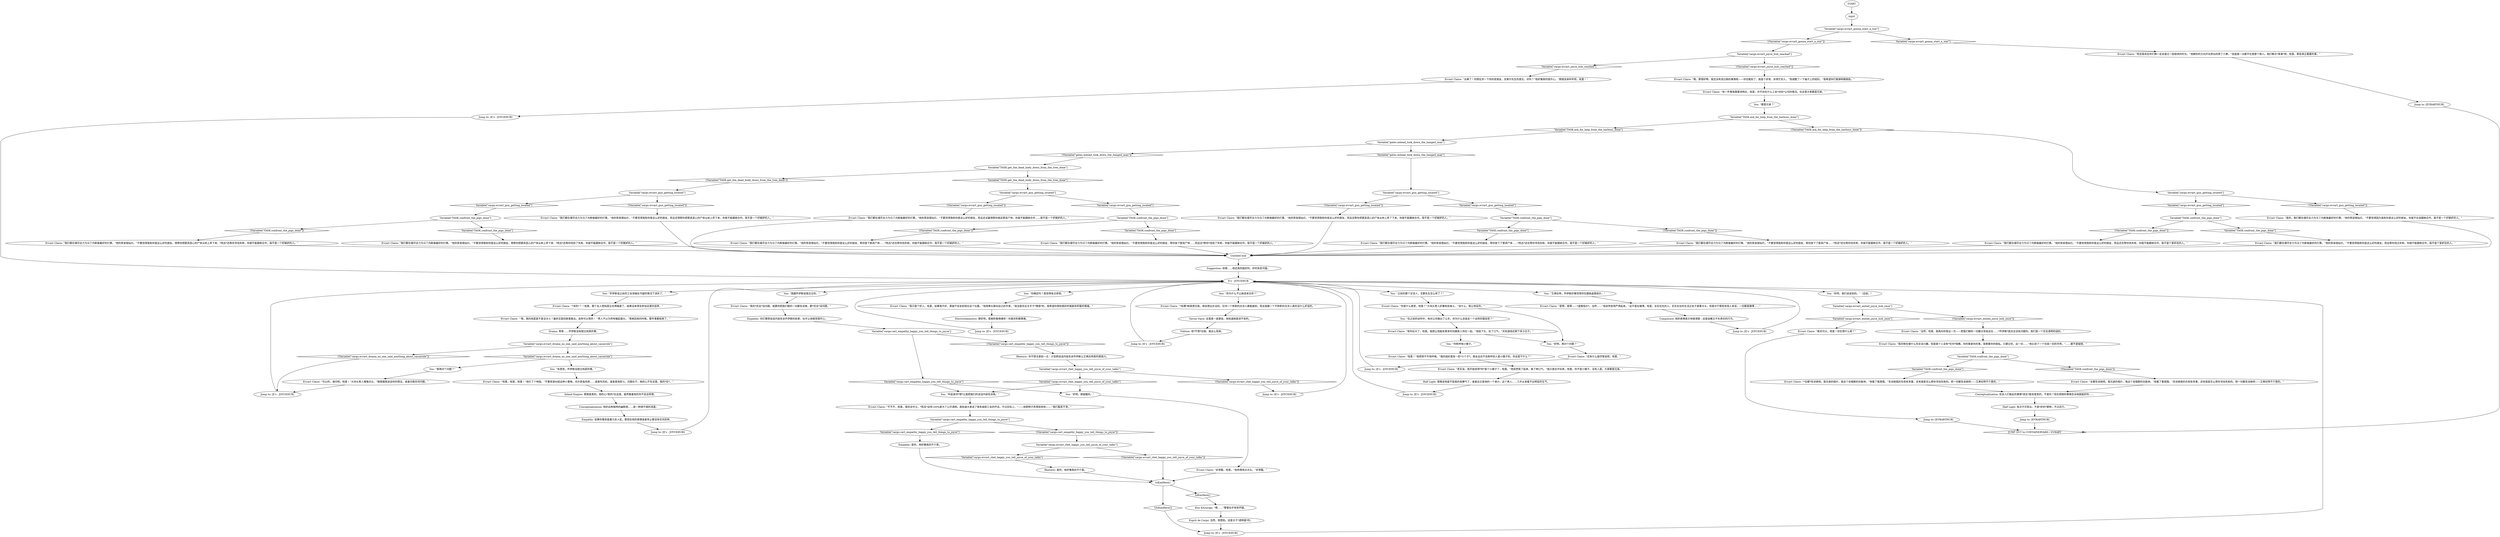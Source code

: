 # CONTAINERYARD / JOYCE
# "I met Joyce."
# ==================================================
digraph G {
	  0 [label="START"];
	  1 [label="input"];
	  2 [label="Evrart Claire: “是的，我们都在竭尽全力为马丁内斯做最好的打算。”他的笑容很灿烂。“不要觉得因为我和你是这么好的朋友，你就不应该跟她合作。我不是一个好嫉妒的人。”"];
	  3 [label="Variable[\"cargo.evrart_gun_getting_located\"]"];
	  4 [label="Variable[\"cargo.evrart_gun_getting_located\"]", shape=diamond];
	  5 [label="!(Variable[\"cargo.evrart_gun_getting_located\"])", shape=diamond];
	  6 [label="Evrart Claire: “有一件事我需要讲明白，哈里，并不存在什么工会*对抗*公司的情况。在这里大家都是兄弟。”"];
	  7 [label="Drama: 等等……乔伊斯没有提过炖菜的事。"];
	  8 [label="You: “有意思，乔伊斯没提过炖菜的事。”"];
	  9 [label="Jump to: [E's - JOYCEHUB]"];
	  10 [label="Evrart Claire: “非常酷，哈里。”他热情地点点头。“非常酷。”"];
	  11 [label="Variable[\"TASK.get_the_dead_body_down_from_the_tree_done\"]"];
	  12 [label="Variable[\"TASK.get_the_dead_body_down_from_the_tree_done\"]", shape=diamond];
	  13 [label="!(Variable[\"TASK.get_the_dead_body_down_from_the_tree_done\"])", shape=diamond];
	  14 [label="Variable[\"TASK.confront_the_pigs_done\"]"];
	  15 [label="Variable[\"TASK.confront_the_pigs_done\"]", shape=diamond];
	  16 [label="!(Variable[\"TASK.confront_the_pigs_done\"])", shape=diamond];
	  17 [label="Evrart Claire: “他年纪大了，哈里。我想让他能有更多时间跟家人待在一起。”他低下头，叹了口气。“天知道他还剩下多少日子。”"];
	  18 [label="You: “那再问个问题？”"];
	  19 [label="Jump to: [EVRARTHUB]"];
	  20 [label="Conceptualization: 他的这种独特的幽默感……是一种很不错的消遣。"];
	  22 [label="You: “乔伊斯说之前的工会领袖在可疑的情况下消失了。”"];
	  23 [label="Evrart Claire: “*如果*她真想见我，她会想出办法的。任何一个称职的交涉人都能做到。而且我跟一个不称职的交涉人真的没什么好说的。”"];
	  24 [label="Kim Kitsuragi: “嗯……”警督似乎有些怀疑。"];
	  25 [label="Variable[\"cargo.evrart_gun_getting_located\"]"];
	  26 [label="Variable[\"cargo.evrart_gun_getting_located\"]", shape=diamond];
	  27 [label="!(Variable[\"cargo.evrart_gun_getting_located\"])", shape=diamond];
	  28 [label="Variable[\"cargo.rart_empathy_happy_you_tell_things_to_joyce\"]"];
	  29 [label="Variable[\"cargo.rart_empathy_happy_you_tell_things_to_joyce\"]", shape=diamond];
	  30 [label="!(Variable[\"cargo.rart_empathy_happy_you_tell_things_to_joyce\"])", shape=diamond];
	  31 [label="Evrart Claire: “老实说，我开始觉得*你*是个小矮子了，哈里。”他突然笑了起来，换了种口气。“我只是在开玩笑，哈里。你不是小矮子。没有人是。大家都是兄弟。”"];
	  32 [label="Variable[\"cargo.evrart_gun_getting_located\"]"];
	  33 [label="Variable[\"cargo.evrart_gun_getting_located\"]", shape=diamond];
	  34 [label="!(Variable[\"cargo.evrart_gun_getting_located\"])", shape=diamond];
	  35 [label="Evrart Claire: “哦，那很好啊。我还没考虑过她的事情呢——你也看到了，我是个非常、非常忙的人。”他调整了一下袖子上的纽扣。“我希望你们能够和睦相处。”"];
	  36 [label="Jump to: [E's - JOYCEHUB]"];
	  37 [label="You: “好吧，再问个问题？”"];
	  38 [label="You: “好吧，那挺酷的。”"];
	  39 [label="Variable[\"TASK.ask_for_help_from_the_harbour_done\"]"];
	  40 [label="Variable[\"TASK.ask_for_help_from_the_harbour_done\"]", shape=diamond];
	  41 [label="!(Variable[\"TASK.ask_for_help_from_the_harbour_done\"])", shape=diamond];
	  42 [label="Variable[\"TASK.confront_the_pigs_done\"]"];
	  43 [label="Variable[\"TASK.confront_the_pigs_done\"]", shape=diamond];
	  44 [label="!(Variable[\"TASK.confront_the_pigs_done\"])", shape=diamond];
	  45 [label="You: “之前的那个交涉人，戈蒙先生怎么样了？”"];
	  46 [label="Jump to: [E's - JOYCEHUB]"];
	  47 [label="Jump to: [E's - JOYCEHUB]"];
	  48 [label="IsKimHere()"];
	  49 [label="IsKimHere()", shape=diamond];
	  50 [label="!(IsKimHere())", shape=diamond];
	  51 [label="Composure: 他的表情表示地很清楚：这是幼稚又不负责任的行为。"];
	  52 [label="Savoir Faire: 这里是一座堡垒。他知道她是进不来的。"];
	  53 [label="Evrart Claire: “*全都*告诉她吧。我兄弟的相片，我这个会唱歌的剑鱼钟。”他看了看周围。“告诉她我的负担有多重，还有我是怎么帮你寻找失枪的。把一切都告诉她吧——艾弗拉特不介意的。”"];
	  54 [label="Evrart Claire: “我们都在竭尽全力为马丁内斯做最好的打算。”他的笑容很灿烂。“不要觉得我和你是这么好的朋友，而且还试着想帮你搞定那具尸体，你就不能跟她合作……我不是一个好嫉妒的人。”"];
	  55 [label="Evrart Claire: “太棒了！你想征求一下你的老朋友，克莱尔先生的意见，对吗？”他好像真的很开心。“那就说来听听吧，哈里！”"];
	  56 [label="You: “艾弗拉特，乔伊斯好像觉得你在跟她虚报低价。”"];
	  57 [label="Evrart Claire: “当然，哈里。我再向你保证一次——把我们聊的一切都分享给这位……*乔伊斯*是完全没有问题的。我们是一个完全透明的组织。”"];
	  58 [label="Evrart Claire: “‘哦，我的炖菜是不是没关火？最好还是回家看看去。选举可以等的！’”男人不以为然地皱起眉头。“等她回来的时候，整件事都结束了。”"];
	  59 [label="Evrart Claire: “可以的，请问吧，哈里！”大块头男人慢慢点头。“随意跟我说说你的想法，或者问我任何问题。”"];
	  60 [label="Variable[\"cargo.evrart_gun_getting_located\"]"];
	  61 [label="Variable[\"cargo.evrart_gun_getting_located\"]", shape=diamond];
	  62 [label="!(Variable[\"cargo.evrart_gun_getting_located\"])", shape=diamond];
	  63 [label="Jump to: [E's - JOYCEHUB]"];
	  64 [label="Evrart Claire: “绝对可以，哈里！你在想什么呢？”"];
	  65 [label="Half Light: 很难说他是不是真的发脾气了，或者这又是他的一个诡计。这个男人……几乎从来看不出明显的生气。"];
	  66 [label="Evrart Claire: “我们都在竭尽全力为马丁内斯做最好的打算。”他的笑容很灿烂。“不要觉得我和你是这么好的朋友，想帮你把那具恶心的尸体从树上弄下来，*而且*还帮你寻找失枪，你就不能跟她合作。我不是一个好嫉妒的人。”"];
	  67 [label="You: “听起来你*想*让我把我们的谈话内容告诉她。”"];
	  68 [label="Variable[\"cargo.evrart_drama_no_one_said_anything_about_casserole\"]"];
	  69 [label="Variable[\"cargo.evrart_drama_no_one_said_anything_about_casserole\"]", shape=diamond];
	  70 [label="!(Variable[\"cargo.evrart_drama_no_one_said_anything_about_casserole\"])", shape=diamond];
	  71 [label="Jump to: [EVRARTHUB]"];
	  72 [label="Jump to: [E's - JOYCEHUB]"];
	  73 [label="Variable[\"cargo.evrart_rhet_happy_you_tell_joyce_of_your_talks\"]"];
	  74 [label="Variable[\"cargo.evrart_rhet_happy_you_tell_joyce_of_your_talks\"]", shape=diamond];
	  75 [label="!(Variable[\"cargo.evrart_rhet_happy_you_tell_joyce_of_your_talks\"])", shape=diamond];
	  76 [label="Electrochemistry: 那好吧。那就积极情绪吧！你喜欢积极情绪。"];
	  77 [label="Empathy: 如果你看到是暴力杀人犯，那现在他的表情或者举止都没有任何异样。"];
	  78 [label="Evrart Claire: “我们都在竭尽全力为马丁内斯做最好的打算。”他的笑容很灿烂。“不要觉得我和你是这么好的朋友，帮你放下那具尸体……而且还*帮你*找到了失枪，你就不能跟她合作。我不是一个好嫉妒的人。”"];
	  79 [label="Evrart Claire: “我们都在竭尽全力为马丁内斯做最好的打算。”他的笑容很灿烂。“不要觉得我和你是这么好的朋友，帮你放下了那具尸体……*而且*还在帮你找失枪，你就不能跟她合作。我不是一个好嫉妒的人。”"];
	  80 [label="Evrart Claire: “我们都在竭尽全力为马丁内斯做最好的打算。”他的笑容很灿烂。“不要觉得我和你是这么好的朋友，想帮你把那具恶心的尸体从树上弄下来，*而且*还帮你找到了失枪，你就不能跟她合作。我不是一个好嫉妒的人。”"];
	  81 [label="Untitled hub"];
	  82 [label="Variable[\"cargo.rart_empathy_happy_you_tell_things_to_joyce\"]"];
	  83 [label="Variable[\"cargo.rart_empathy_happy_you_tell_things_to_joyce\"]", shape=diamond];
	  84 [label="!(Variable[\"cargo.rart_empathy_happy_you_tell_things_to_joyce\"])", shape=diamond];
	  85 [label="Evrart Claire: “哈里！”他愤愤不平地呼喊。“我的组织里有一些*小个子*。我永远也不会称呼别人是小矮子的。你这是干什么？”"];
	  86 [label="Esprit de Corps: 当然，他想到。这是关于*透明度*的。"];
	  87 [label="Evrart Claire: “我们都在竭尽全力为马丁内斯做最好的打算。”他的笑容很灿烂。“不要觉得我和你是这么好的朋友，而且还帮你把那具恶心的尸体从树上弄了下来，你就不能跟她合作。我不是一个好嫉妒的人。”"];
	  88 [label="You: “都是兄弟？”"];
	  89 [label="E's - JOYCEHUB"];
	  90 [label="Suggestion: 哇哦……他还真的挺好的，好的有些可疑。"];
	  91 [label="You: “好吧，我们说说别的。”（总结。）"];
	  92 [label="Variable[\"cargo.evrart_rhet_happy_you_tell_joyce_of_your_talks\"]"];
	  93 [label="Variable[\"cargo.evrart_rhet_happy_you_tell_joyce_of_your_talks\"]", shape=diamond];
	  94 [label="!(Variable[\"cargo.evrart_rhet_happy_you_tell_joyce_of_your_talks\"])", shape=diamond];
	  95 [label="Empathy: 是的，他好像真的不介意。"];
	  96 [label="Rhetoric: 是的，他好像真的不介意。"];
	  97 [label="Variable[\"TASK.confront_the_pigs_done\"]"];
	  98 [label="Variable[\"TASK.confront_the_pigs_done\"]", shape=diamond];
	  99 [label="!(Variable[\"TASK.confront_the_pigs_done\"])", shape=diamond];
	  100 [label="Jump to: [E's - JOYCEHUB]"];
	  101 [label="You: “你确定吗？我觉得有点奇怪。”"];
	  102 [label="Evrart Claire: “还有什么就尽管说吧，哈里。”"];
	  103 [label="Evrart Claire: “哈里，哈里，哈里！”他打了个响指。“不要老是纠结这种小事嘛。也许是兔肉煲……或者吹风机，或者是电熨斗。问题在于，她的心不在这里。我的*在*。”"];
	  104 [label="Evrart Claire: “我们都在竭尽全力为马丁内斯做最好的打算。”他的笑容很灿烂。“不要觉得我和你是这么好的朋友，而且帮你找过失枪，你就不能跟她合作。我不是个爱妒忌的人。”"];
	  105 [label="Variable[\"gates.mhead_took_down_the_hanged_man\"]"];
	  106 [label="Variable[\"gates.mhead_took_down_the_hanged_man\"]", shape=diamond];
	  107 [label="!(Variable[\"gates.mhead_took_down_the_hanged_man\"])", shape=diamond];
	  108 [label="You: “你称呼他小矮子。”"];
	  109 [label="Variable[\"cargo.evrart_joyce_hub_reached\"]"];
	  110 [label="Variable[\"cargo.evrart_joyce_hub_reached\"]", shape=diamond];
	  111 [label="!(Variable[\"cargo.evrart_joyce_hub_reached\"])", shape=diamond];
	  112 [label="Volition: 他*不想*见她。就这么简单。"];
	  113 [label="Evrart Claire: “真的*完全*没问题。就算你把我们聊的一切都告诉她，都*完全*没问题。”"];
	  114 [label="Evrart Claire: “你是什么意思，哈里？”大块头男人好像有些恼火。“没什么。我让他走的。”"];
	  115 [label="Jump to: [E's - JOYCEHUB]"];
	  116 [label="Variable[\"cargo.evrart_exited_joyce_hub_once\"]"];
	  117 [label="Variable[\"cargo.evrart_exited_joyce_hub_once\"]", shape=diamond];
	  118 [label="!(Variable[\"cargo.evrart_exited_joyce_hub_once\"])", shape=diamond];
	  119 [label="Evrart Claire: “我们都在竭尽全力为马丁内斯做最好的打算。”他的笑容很灿烂。“不要觉得我和你是这么好的朋友，而且还在帮你找失枪，你就不能跟她合作。我不是个爱妒忌的人。”"];
	  120 [label="Jump to: [E's - JOYCEHUB]"];
	  121 [label="Evrart Claire: “而且我肯定你们俩一定会度过一段愉快的时光。”他朝你的方向开玩笑似的挥了几拳。“但是我一点都不在意那个贱人。我们聊点*真事*吧，哈里。那些真正重要的事。”"];
	  122 [label="Evrart Claire: “我们都在竭尽全力为马丁内斯做最好的打算。”他的笑容很灿烂。“不要觉得我和你是这么好的朋友，帮你放下那具尸体……*而且*还在帮你找失枪，你就不能跟她合作。我不是一个好嫉妒的人。”"];
	  123 [label="Evrart Claire: “我们都在竭尽全力为马丁内斯做最好的打算。”他的笑容很灿烂。“不要觉得我和你是这么好的朋友，帮你放下了那具尸体……*而且*还在帮你寻找失枪，你就不能跟她合作。我不是一个好嫉妒的人。”"];
	  124 [label="Evrart Claire: “我们都在竭尽全力为马丁内斯做最好的打算。”他的笑容很灿烂。“不要觉得我和你是这么好的朋友，而且还想帮你把那具恶心的尸体从树上弄下来，你就不能跟她合作。我不是一个好嫉妒的人。”"];
	  125 [label="You: “我跟乔伊斯说我见过你。”"];
	  126 [label="Empathy: 你打算把谈话内容告诉乔伊斯的前景，似乎让他感觉很开心。"];
	  127 [label="Jump to: [E's - JOYCEHUB]"];
	  128 [label="Evrart Claire: “*消失*？！哈里，那个女人把炖菜忘在烤箱里了，结果没来得及参加这里的选举。”"];
	  129 [label="Variable[\"TASK.confront_the_pigs_done\"]"];
	  130 [label="Variable[\"TASK.confront_the_pigs_done\"]", shape=diamond];
	  131 [label="!(Variable[\"TASK.confront_the_pigs_done\"])", shape=diamond];
	  132 [label="You: “你为什么不让她进来见你？”"];
	  133 [label="Jump to: [EVRARTHUB]"];
	  134 [label="Evrart Claire: “我只是个好人，哈里。如果我不好，那就不会坐到现在这个位置。”他用拳头砸向自己的手掌。“政治是完全关乎于*情感*的，我希望你想到我的时候能有积极的情绪。”"];
	  135 [label="Conceptualization: 告诉人们彼此的事情*其实*挺有意思的，不是吗？现在把她的事情告诉他就挺好的……"];
	  136 [label="Half Light: 有点不可思议。不是*好的*那种，不过还行。"];
	  137 [label="Rhetoric: 你不禁注意到一点：计划把谈话内容告诉乔伊斯让艾弗拉特真的很高兴。"];
	  138 [label="Evrart Claire: “是啊，是啊——*虚报低价*。当然……”他突然变得严肃起来。“这不是在赌博，哈里。实实在在的人，实实在在的生活正处于紧要关头。但是对于那些有钱人来说，一切都是赌博……”"];
	  139 [label="Evrart Claire: “全都告诉她吧。我兄弟的相片，我这个会唱歌的剑鱼钟。”他看了看周围。“告诉她我的负担有多重，还有我是怎么帮你寻找失枪的。把一切都告诉她吧——艾弗拉特不介意的。”"];
	  140 [label="Variable[\"cargo.evrart_gonna_start_a_war\"]"];
	  141 [label="Variable[\"cargo.evrart_gonna_start_a_war\"]", shape=diamond];
	  142 [label="!(Variable[\"cargo.evrart_gonna_start_a_war\"])", shape=diamond];
	  143 [label="Inland Empire: 那倒是真的。他的心*真的*在这里。虽然看着他的你不会这样想。"];
	  144 [label="Variable[\"TASK.confront_the_pigs_done\"]"];
	  145 [label="Variable[\"TASK.confront_the_pigs_done\"]", shape=diamond];
	  146 [label="!(Variable[\"TASK.confront_the_pigs_done\"])", shape=diamond];
	  147 [label="Evrart Claire: “不不不，哈里。我完全中立，*而且*这样100%是为了公开透明。我知道大家说了很多装卸工会的坏话，不过实际上，”——他把椅子弄得吱吱响——-“我们极其干净。”"];
	  148 [label="You: “在之前的谈判中，他对公司做出了让步。你为什么会放走一个这样的盟友呢？”"];
	  149 [label="Evrart Claire: “我对她在做什么完全没兴趣，但是我个人没有*任何*隐瞒。你的事是你的事，我尊重你的隐私。只要记住，这一切……”他比划了一个包容一切的手势。“……都不是秘密。”"];
	  6050606 [label="JUMP OUT to CONTAINERYARD / EVRART", shape=diamond];
	  0 -> 1
	  1 -> 140
	  2 -> 81
	  3 -> 4
	  3 -> 5
	  4 -> 42
	  5 -> 54
	  6 -> 88
	  7 -> 68
	  8 -> 103
	  9 -> 89
	  10 -> 48
	  11 -> 12
	  11 -> 13
	  12 -> 3
	  13 -> 25
	  14 -> 16
	  14 -> 15
	  15 -> 123
	  16 -> 79
	  17 -> 108
	  17 -> 37
	  18 -> 59
	  19 -> 6050606
	  20 -> 77
	  22 -> 128
	  23 -> 52
	  24 -> 86
	  25 -> 26
	  25 -> 27
	  26 -> 129
	  27 -> 124
	  28 -> 29
	  28 -> 30
	  29 -> 95
	  30 -> 73
	  31 -> 65
	  32 -> 33
	  32 -> 34
	  33 -> 97
	  34 -> 2
	  35 -> 6
	  36 -> 89
	  37 -> 102
	  38 -> 10
	  39 -> 40
	  39 -> 41
	  40 -> 105
	  41 -> 32
	  42 -> 43
	  42 -> 44
	  43 -> 78
	  44 -> 122
	  45 -> 114
	  46 -> 89
	  47 -> 89
	  48 -> 49
	  48 -> 50
	  49 -> 24
	  50 -> 36
	  51 -> 120
	  52 -> 112
	  53 -> 135
	  54 -> 81
	  55 -> 100
	  56 -> 138
	  57 -> 149
	  58 -> 7
	  59 -> 46
	  60 -> 61
	  60 -> 62
	  61 -> 14
	  62 -> 87
	  63 -> 89
	  64 -> 71
	  65 -> 115
	  66 -> 81
	  67 -> 147
	  68 -> 69
	  68 -> 70
	  69 -> 8
	  69 -> 18
	  70 -> 46
	  71 -> 6050606
	  72 -> 89
	  73 -> 74
	  73 -> 75
	  74 -> 96
	  75 -> 48
	  76 -> 47
	  77 -> 9
	  78 -> 81
	  79 -> 81
	  80 -> 81
	  81 -> 90
	  82 -> 83
	  82 -> 84
	  83 -> 67
	  83 -> 38
	  84 -> 137
	  85 -> 31
	  86 -> 36
	  87 -> 81
	  88 -> 39
	  89 -> 132
	  89 -> 101
	  89 -> 45
	  89 -> 22
	  89 -> 56
	  89 -> 91
	  89 -> 125
	  90 -> 89
	  91 -> 116
	  92 -> 93
	  92 -> 94
	  93 -> 67
	  93 -> 38
	  94 -> 63
	  95 -> 48
	  96 -> 48
	  97 -> 98
	  97 -> 99
	  98 -> 104
	  99 -> 119
	  100 -> 89
	  101 -> 134
	  102 -> 127
	  103 -> 143
	  104 -> 81
	  105 -> 106
	  105 -> 107
	  106 -> 60
	  107 -> 11
	  108 -> 85
	  109 -> 110
	  109 -> 111
	  110 -> 55
	  111 -> 35
	  112 -> 72
	  113 -> 126
	  114 -> 148
	  114 -> 37
	  115 -> 89
	  116 -> 117
	  116 -> 118
	  117 -> 64
	  118 -> 57
	  119 -> 81
	  120 -> 89
	  121 -> 19
	  122 -> 81
	  123 -> 81
	  124 -> 81
	  125 -> 113
	  126 -> 82
	  127 -> 89
	  128 -> 58
	  129 -> 130
	  129 -> 131
	  130 -> 80
	  131 -> 66
	  132 -> 23
	  133 -> 6050606
	  134 -> 76
	  135 -> 136
	  136 -> 133
	  137 -> 92
	  138 -> 51
	  139 -> 135
	  140 -> 141
	  140 -> 142
	  141 -> 121
	  142 -> 109
	  143 -> 20
	  144 -> 145
	  144 -> 146
	  145 -> 53
	  146 -> 139
	  147 -> 28
	  148 -> 17
	  149 -> 144
}

